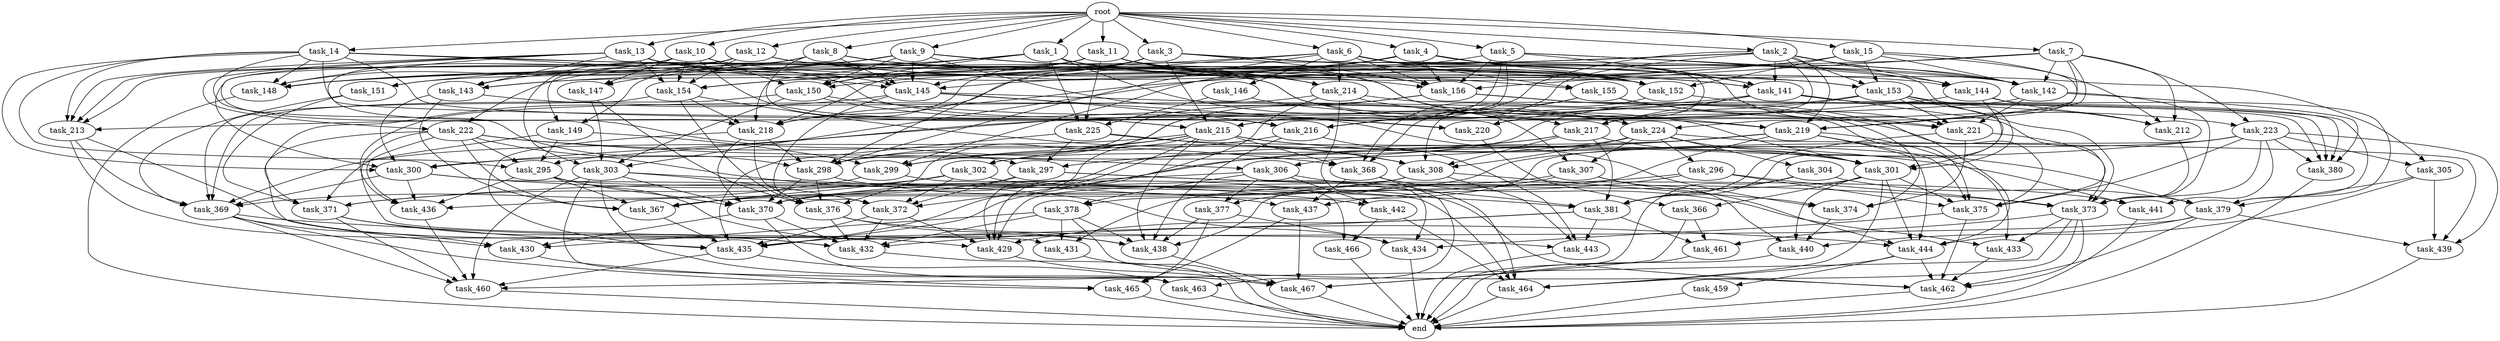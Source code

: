digraph G {
  task_214 [size="21034899459.000000"];
  task_3 [size="1073741824000.000000"];
  task_223 [size="549755813888.000000"];
  task_372 [size="237417946380.000000"];
  task_149 [size="125707267001.000000"];
  task_376 [size="465481173.000000"];
  task_381 [size="38192579105.000000"];
  task_308 [size="24752916251.000000"];
  task_374 [size="21385702262.000000"];
  task_444 [size="778827655164.000000"];
  task_12 [size="82023886416.000000"];
  task_1 [size="21037632908.000000"];
  task_464 [size="90373814382.000000"];
  task_5 [size="26744872956.000000"];
  task_431 [size="12437534365.000000"];
  task_437 [size="8589934592.000000"];
  task_371 [size="30065390926.000000"];
  task_9 [size="42185789810.000000"];
  task_152 [size="549755813888.000000"];
  task_220 [size="368293445632.000000"];
  task_436 [size="1073741824000.000000"];
  task_15 [size="14409852359.000000"];
  task_222 [size="15500398184.000000"];
  task_370 [size="8589934592.000000"];
  task_460 [size="5894616795.000000"];
  task_150 [size="406717957005.000000"];
  task_213 [size="781165978448.000000"];
  task_8 [size="13505717216.000000"];
  task_466 [size="349306367.000000"];
  root [size="0.000000"];
  task_368 [size="4685746285.000000"];
  task_153 [size="50531312525.000000"];
  task_438 [size="1073741824000.000000"];
  task_304 [size="38522965640.000000"];
  task_14 [size="28991029248.000000"];
  task_217 [size="310198364246.000000"];
  task_156 [size="8222789527.000000"];
  task_154 [size="231928233984.000000"];
  task_377 [size="303171562468.000000"];
  task_302 [size="5662844612.000000"];
  task_461 [size="282260440370.000000"];
  task_367 [size="723500938454.000000"];
  task_148 [size="367416582535.000000"];
  task_155 [size="28991029248.000000"];
  task_4 [size="8589934592.000000"];
  task_435 [size="68719476736.000000"];
  task_462 [size="782757789696.000000"];
  task_10 [size="68719476736.000000"];
  task_379 [size="980762647386.000000"];
  task_219 [size="273930258258.000000"];
  task_366 [size="28991029248.000000"];
  task_303 [size="207279643781.000000"];
  task_307 [size="368293445632.000000"];
  task_146 [size="68719476736.000000"];
  task_298 [size="10538744178.000000"];
  task_378 [size="15176617796.000000"];
  task_301 [size="68719476736.000000"];
  task_299 [size="300047625673.000000"];
  task_297 [size="1266617818225.000000"];
  task_369 [size="720162226160.000000"];
  task_218 [size="28991029248.000000"];
  task_459 [size="120882140844.000000"];
  task_440 [size="9503085289.000000"];
  task_147 [size="61329215945.000000"];
  task_212 [size="1772228528.000000"];
  task_434 [size="549755813888.000000"];
  task_465 [size="6251195588.000000"];
  task_143 [size="1642526413.000000"];
  task_2 [size="460388016725.000000"];
  task_430 [size="26515808214.000000"];
  task_432 [size="368293445632.000000"];
  task_443 [size="110168891640.000000"];
  task_433 [size="1327727613839.000000"];
  task_439 [size="104890761720.000000"];
  task_216 [size="408889418395.000000"];
  task_380 [size="91336764312.000000"];
  end [size="0.000000"];
  task_467 [size="368293445632.000000"];
  task_141 [size="16026074452.000000"];
  task_305 [size="241386667969.000000"];
  task_144 [size="134217728000.000000"];
  task_6 [size="298430045656.000000"];
  task_221 [size="1073741824000.000000"];
  task_463 [size="28991029248.000000"];
  task_225 [size="16326412690.000000"];
  task_13 [size="8589934592.000000"];
  task_300 [size="26302049075.000000"];
  task_7 [size="433630419741.000000"];
  task_375 [size="129879589054.000000"];
  task_442 [size="8589934592.000000"];
  task_441 [size="171411812653.000000"];
  task_215 [size="899494150801.000000"];
  task_145 [size="13402116335.000000"];
  task_142 [size="28978346856.000000"];
  task_429 [size="1073741824000.000000"];
  task_373 [size="658549144103.000000"];
  task_11 [size="72359112974.000000"];
  task_295 [size="2707595668.000000"];
  task_151 [size="227737001893.000000"];
  task_224 [size="782757789696.000000"];
  task_306 [size="231928233984.000000"];
  task_296 [size="25224290982.000000"];

  task_214 -> task_380 [size="75497472.000000"];
  task_214 -> task_429 [size="75497472.000000"];
  task_214 -> task_434 [size="75497472.000000"];
  task_214 -> task_436 [size="75497472.000000"];
  task_214 -> task_444 [size="75497472.000000"];
  task_3 -> task_298 [size="838860800.000000"];
  task_3 -> task_156 [size="838860800.000000"];
  task_3 -> task_301 [size="838860800.000000"];
  task_3 -> task_145 [size="838860800.000000"];
  task_3 -> task_152 [size="838860800.000000"];
  task_3 -> task_218 [size="838860800.000000"];
  task_3 -> task_215 [size="838860800.000000"];
  task_3 -> task_143 [size="838860800.000000"];
  task_223 -> task_367 [size="536870912.000000"];
  task_223 -> task_372 [size="536870912.000000"];
  task_223 -> task_441 [size="536870912.000000"];
  task_223 -> task_380 [size="536870912.000000"];
  task_223 -> task_373 [size="536870912.000000"];
  task_223 -> task_305 [size="536870912.000000"];
  task_223 -> task_375 [size="536870912.000000"];
  task_223 -> task_378 [size="536870912.000000"];
  task_223 -> task_439 [size="536870912.000000"];
  task_372 -> task_435 [size="301989888.000000"];
  task_372 -> task_432 [size="301989888.000000"];
  task_372 -> task_429 [size="301989888.000000"];
  task_149 -> task_295 [size="301989888.000000"];
  task_149 -> task_299 [size="301989888.000000"];
  task_149 -> task_371 [size="301989888.000000"];
  task_376 -> task_432 [size="33554432.000000"];
  task_376 -> task_438 [size="33554432.000000"];
  task_376 -> task_443 [size="33554432.000000"];
  task_381 -> task_429 [size="679477248.000000"];
  task_381 -> task_443 [size="679477248.000000"];
  task_381 -> task_432 [size="679477248.000000"];
  task_381 -> task_461 [size="679477248.000000"];
  task_308 -> task_374 [size="33554432.000000"];
  task_308 -> task_429 [size="33554432.000000"];
  task_308 -> task_370 [size="33554432.000000"];
  task_308 -> task_443 [size="33554432.000000"];
  task_374 -> task_440 [size="75497472.000000"];
  task_444 -> task_459 [size="536870912.000000"];
  task_444 -> task_462 [size="536870912.000000"];
  task_444 -> task_464 [size="536870912.000000"];
  task_12 -> task_141 [size="134217728.000000"];
  task_12 -> task_156 [size="134217728.000000"];
  task_12 -> task_154 [size="134217728.000000"];
  task_12 -> task_152 [size="134217728.000000"];
  task_12 -> task_300 [size="134217728.000000"];
  task_12 -> task_218 [size="134217728.000000"];
  task_12 -> task_213 [size="134217728.000000"];
  task_12 -> task_143 [size="134217728.000000"];
  task_1 -> task_219 [size="679477248.000000"];
  task_1 -> task_151 [size="679477248.000000"];
  task_1 -> task_150 [size="679477248.000000"];
  task_1 -> task_225 [size="679477248.000000"];
  task_1 -> task_218 [size="679477248.000000"];
  task_1 -> task_217 [size="679477248.000000"];
  task_1 -> task_305 [size="679477248.000000"];
  task_1 -> task_222 [size="679477248.000000"];
  task_1 -> task_153 [size="679477248.000000"];
  task_464 -> end [size="1.000000"];
  task_5 -> task_298 [size="536870912.000000"];
  task_5 -> task_156 [size="536870912.000000"];
  task_5 -> task_303 [size="536870912.000000"];
  task_5 -> task_142 [size="536870912.000000"];
  task_5 -> task_141 [size="536870912.000000"];
  task_5 -> task_215 [size="536870912.000000"];
  task_5 -> task_144 [size="536870912.000000"];
  task_431 -> end [size="1.000000"];
  task_437 -> task_465 [size="33554432.000000"];
  task_437 -> task_467 [size="33554432.000000"];
  task_371 -> task_435 [size="536870912.000000"];
  task_371 -> task_432 [size="536870912.000000"];
  task_371 -> task_460 [size="536870912.000000"];
  task_9 -> task_150 [size="679477248.000000"];
  task_9 -> task_148 [size="679477248.000000"];
  task_9 -> task_149 [size="679477248.000000"];
  task_9 -> task_145 [size="679477248.000000"];
  task_9 -> task_141 [size="679477248.000000"];
  task_9 -> task_221 [size="679477248.000000"];
  task_9 -> task_307 [size="679477248.000000"];
  task_9 -> task_147 [size="679477248.000000"];
  task_152 -> task_380 [size="536870912.000000"];
  task_152 -> task_368 [size="536870912.000000"];
  task_220 -> task_366 [size="411041792.000000"];
  task_436 -> task_460 [size="838860800.000000"];
  task_15 -> task_219 [size="75497472.000000"];
  task_15 -> task_212 [size="75497472.000000"];
  task_15 -> task_145 [size="75497472.000000"];
  task_15 -> task_142 [size="75497472.000000"];
  task_15 -> task_152 [size="75497472.000000"];
  task_15 -> task_218 [size="75497472.000000"];
  task_15 -> task_153 [size="75497472.000000"];
  task_222 -> task_430 [size="838860800.000000"];
  task_222 -> task_367 [size="838860800.000000"];
  task_222 -> task_434 [size="838860800.000000"];
  task_222 -> task_306 [size="838860800.000000"];
  task_222 -> task_368 [size="838860800.000000"];
  task_222 -> task_431 [size="838860800.000000"];
  task_222 -> task_295 [size="838860800.000000"];
  task_222 -> task_436 [size="838860800.000000"];
  task_370 -> task_430 [size="33554432.000000"];
  task_370 -> task_432 [size="33554432.000000"];
  task_370 -> task_467 [size="33554432.000000"];
  task_460 -> end [size="1.000000"];
  task_150 -> task_220 [size="838860800.000000"];
  task_150 -> task_369 [size="838860800.000000"];
  task_150 -> task_374 [size="838860800.000000"];
  task_150 -> task_303 [size="838860800.000000"];
  task_213 -> task_369 [size="838860800.000000"];
  task_213 -> task_432 [size="838860800.000000"];
  task_213 -> task_429 [size="838860800.000000"];
  task_8 -> task_148 [size="411041792.000000"];
  task_8 -> task_145 [size="411041792.000000"];
  task_8 -> task_142 [size="411041792.000000"];
  task_8 -> task_215 [size="411041792.000000"];
  task_8 -> task_214 [size="411041792.000000"];
  task_8 -> task_303 [size="411041792.000000"];
  task_8 -> task_143 [size="411041792.000000"];
  task_466 -> end [size="1.000000"];
  root -> task_12 [size="1.000000"];
  root -> task_7 [size="1.000000"];
  root -> task_1 [size="1.000000"];
  root -> task_8 [size="1.000000"];
  root -> task_4 [size="1.000000"];
  root -> task_5 [size="1.000000"];
  root -> task_11 [size="1.000000"];
  root -> task_3 [size="1.000000"];
  root -> task_13 [size="1.000000"];
  root -> task_14 [size="1.000000"];
  root -> task_6 [size="1.000000"];
  root -> task_9 [size="1.000000"];
  root -> task_15 [size="1.000000"];
  root -> task_2 [size="1.000000"];
  root -> task_10 [size="1.000000"];
  task_368 -> task_433 [size="75497472.000000"];
  task_368 -> task_437 [size="75497472.000000"];
  task_368 -> task_463 [size="75497472.000000"];
  task_153 -> task_217 [size="838860800.000000"];
  task_153 -> task_212 [size="838860800.000000"];
  task_153 -> task_221 [size="838860800.000000"];
  task_153 -> task_373 [size="838860800.000000"];
  task_153 -> task_302 [size="838860800.000000"];
  task_153 -> task_301 [size="838860800.000000"];
  task_438 -> task_467 [size="838860800.000000"];
  task_304 -> task_379 [size="33554432.000000"];
  task_304 -> task_467 [size="33554432.000000"];
  task_304 -> task_381 [size="33554432.000000"];
  task_14 -> task_219 [size="75497472.000000"];
  task_14 -> task_148 [size="75497472.000000"];
  task_14 -> task_213 [size="75497472.000000"];
  task_14 -> task_145 [size="75497472.000000"];
  task_14 -> task_298 [size="75497472.000000"];
  task_14 -> task_300 [size="75497472.000000"];
  task_14 -> task_221 [size="75497472.000000"];
  task_14 -> task_295 [size="75497472.000000"];
  task_14 -> task_153 [size="75497472.000000"];
  task_14 -> task_216 [size="75497472.000000"];
  task_217 -> task_308 [size="301989888.000000"];
  task_217 -> task_301 [size="301989888.000000"];
  task_217 -> task_302 [size="301989888.000000"];
  task_217 -> task_297 [size="301989888.000000"];
  task_217 -> task_381 [size="301989888.000000"];
  task_156 -> task_374 [size="134217728.000000"];
  task_156 -> task_298 [size="134217728.000000"];
  task_156 -> task_375 [size="134217728.000000"];
  task_156 -> task_376 [size="134217728.000000"];
  task_154 -> task_369 [size="301989888.000000"];
  task_154 -> task_218 [size="301989888.000000"];
  task_154 -> task_376 [size="301989888.000000"];
  task_154 -> task_308 [size="301989888.000000"];
  task_377 -> task_434 [size="679477248.000000"];
  task_377 -> task_465 [size="679477248.000000"];
  task_377 -> task_438 [size="679477248.000000"];
  task_302 -> task_367 [size="301989888.000000"];
  task_302 -> task_372 [size="301989888.000000"];
  task_302 -> task_371 [size="301989888.000000"];
  task_302 -> task_464 [size="301989888.000000"];
  task_461 -> end [size="1.000000"];
  task_367 -> task_435 [size="679477248.000000"];
  task_148 -> end [size="1.000000"];
  task_155 -> task_223 [size="75497472.000000"];
  task_155 -> task_221 [size="75497472.000000"];
  task_155 -> task_216 [size="75497472.000000"];
  task_155 -> task_368 [size="75497472.000000"];
  task_4 -> task_156 [size="33554432.000000"];
  task_4 -> task_148 [size="33554432.000000"];
  task_4 -> task_154 [size="33554432.000000"];
  task_4 -> task_142 [size="33554432.000000"];
  task_4 -> task_152 [size="33554432.000000"];
  task_4 -> task_141 [size="33554432.000000"];
  task_4 -> task_299 [size="33554432.000000"];
  task_435 -> task_463 [size="134217728.000000"];
  task_435 -> task_460 [size="134217728.000000"];
  task_462 -> end [size="1.000000"];
  task_10 -> task_148 [size="134217728.000000"];
  task_10 -> task_150 [size="134217728.000000"];
  task_10 -> task_213 [size="134217728.000000"];
  task_10 -> task_152 [size="134217728.000000"];
  task_10 -> task_154 [size="134217728.000000"];
  task_10 -> task_215 [size="134217728.000000"];
  task_10 -> task_147 [size="134217728.000000"];
  task_379 -> task_435 [size="679477248.000000"];
  task_379 -> task_462 [size="679477248.000000"];
  task_379 -> task_439 [size="679477248.000000"];
  task_379 -> task_444 [size="679477248.000000"];
  task_219 -> task_444 [size="209715200.000000"];
  task_219 -> task_306 [size="209715200.000000"];
  task_219 -> task_435 [size="209715200.000000"];
  task_219 -> task_370 [size="209715200.000000"];
  task_219 -> task_433 [size="209715200.000000"];
  task_219 -> task_375 [size="209715200.000000"];
  task_219 -> task_438 [size="209715200.000000"];
  task_366 -> task_467 [size="75497472.000000"];
  task_366 -> task_461 [size="75497472.000000"];
  task_303 -> task_372 [size="209715200.000000"];
  task_303 -> task_463 [size="209715200.000000"];
  task_303 -> task_467 [size="209715200.000000"];
  task_303 -> task_381 [size="209715200.000000"];
  task_303 -> task_370 [size="209715200.000000"];
  task_303 -> task_460 [size="209715200.000000"];
  task_307 -> task_377 [size="411041792.000000"];
  task_307 -> task_444 [size="411041792.000000"];
  task_307 -> task_440 [size="411041792.000000"];
  task_307 -> task_370 [size="411041792.000000"];
  task_146 -> task_224 [size="134217728.000000"];
  task_146 -> task_225 [size="134217728.000000"];
  task_298 -> task_437 [size="536870912.000000"];
  task_298 -> task_376 [size="536870912.000000"];
  task_298 -> task_370 [size="536870912.000000"];
  task_378 -> task_430 [size="75497472.000000"];
  task_378 -> task_431 [size="75497472.000000"];
  task_378 -> task_462 [size="75497472.000000"];
  task_378 -> task_432 [size="75497472.000000"];
  task_378 -> task_438 [size="75497472.000000"];
  task_301 -> task_444 [size="134217728.000000"];
  task_301 -> task_464 [size="134217728.000000"];
  task_301 -> task_431 [size="134217728.000000"];
  task_301 -> task_375 [size="134217728.000000"];
  task_301 -> task_366 [size="134217728.000000"];
  task_301 -> task_440 [size="134217728.000000"];
  task_299 -> task_369 [size="209715200.000000"];
  task_299 -> task_466 [size="209715200.000000"];
  task_297 -> task_373 [size="838860800.000000"];
  task_297 -> task_367 [size="838860800.000000"];
  task_297 -> task_372 [size="838860800.000000"];
  task_297 -> task_441 [size="838860800.000000"];
  task_369 -> task_430 [size="536870912.000000"];
  task_369 -> task_444 [size="536870912.000000"];
  task_369 -> task_465 [size="536870912.000000"];
  task_369 -> task_460 [size="536870912.000000"];
  task_218 -> task_298 [size="75497472.000000"];
  task_218 -> task_376 [size="75497472.000000"];
  task_218 -> task_370 [size="75497472.000000"];
  task_218 -> task_435 [size="75497472.000000"];
  task_459 -> end [size="1.000000"];
  task_440 -> end [size="1.000000"];
  task_147 -> task_376 [size="75497472.000000"];
  task_147 -> task_303 [size="75497472.000000"];
  task_212 -> task_373 [size="33554432.000000"];
  task_434 -> end [size="1.000000"];
  task_465 -> end [size="1.000000"];
  task_143 -> task_300 [size="75497472.000000"];
  task_143 -> task_367 [size="75497472.000000"];
  task_143 -> task_224 [size="75497472.000000"];
  task_2 -> task_219 [size="679477248.000000"];
  task_2 -> task_150 [size="679477248.000000"];
  task_2 -> task_141 [size="679477248.000000"];
  task_2 -> task_142 [size="679477248.000000"];
  task_2 -> task_220 [size="679477248.000000"];
  task_2 -> task_144 [size="679477248.000000"];
  task_2 -> task_215 [size="679477248.000000"];
  task_2 -> task_143 [size="679477248.000000"];
  task_2 -> task_216 [size="679477248.000000"];
  task_2 -> task_153 [size="679477248.000000"];
  task_430 -> task_465 [size="679477248.000000"];
  task_432 -> end [size="1.000000"];
  task_443 -> end [size="1.000000"];
  task_433 -> task_462 [size="838860800.000000"];
  task_439 -> end [size="1.000000"];
  task_216 -> task_299 [size="301989888.000000"];
  task_216 -> task_438 [size="301989888.000000"];
  task_216 -> task_443 [size="301989888.000000"];
  task_380 -> end [size="1.000000"];
  task_467 -> end [size="1.000000"];
  task_141 -> task_379 [size="301989888.000000"];
  task_141 -> task_217 [size="301989888.000000"];
  task_141 -> task_380 [size="301989888.000000"];
  task_141 -> task_220 [size="301989888.000000"];
  task_141 -> task_295 [size="301989888.000000"];
  task_141 -> task_375 [size="301989888.000000"];
  task_305 -> task_379 [size="411041792.000000"];
  task_305 -> task_439 [size="411041792.000000"];
  task_305 -> task_440 [size="411041792.000000"];
  task_144 -> task_300 [size="209715200.000000"];
  task_144 -> task_379 [size="209715200.000000"];
  task_144 -> task_212 [size="209715200.000000"];
  task_144 -> task_381 [size="209715200.000000"];
  task_6 -> task_154 [size="209715200.000000"];
  task_6 -> task_298 [size="209715200.000000"];
  task_6 -> task_156 [size="209715200.000000"];
  task_6 -> task_146 [size="209715200.000000"];
  task_6 -> task_155 [size="209715200.000000"];
  task_6 -> task_221 [size="209715200.000000"];
  task_6 -> task_152 [size="209715200.000000"];
  task_6 -> task_308 [size="209715200.000000"];
  task_6 -> task_218 [size="209715200.000000"];
  task_6 -> task_214 [size="209715200.000000"];
  task_221 -> task_373 [size="838860800.000000"];
  task_221 -> task_374 [size="838860800.000000"];
  task_221 -> task_381 [size="838860800.000000"];
  task_463 -> end [size="1.000000"];
  task_225 -> task_308 [size="301989888.000000"];
  task_225 -> task_301 [size="301989888.000000"];
  task_225 -> task_297 [size="301989888.000000"];
  task_225 -> task_435 [size="301989888.000000"];
  task_13 -> task_148 [size="33554432.000000"];
  task_13 -> task_154 [size="33554432.000000"];
  task_13 -> task_145 [size="33554432.000000"];
  task_13 -> task_297 [size="33554432.000000"];
  task_13 -> task_224 [size="33554432.000000"];
  task_13 -> task_213 [size="33554432.000000"];
  task_13 -> task_152 [size="33554432.000000"];
  task_13 -> task_222 [size="33554432.000000"];
  task_13 -> task_143 [size="33554432.000000"];
  task_13 -> task_301 [size="33554432.000000"];
  task_300 -> task_369 [size="838860800.000000"];
  task_300 -> task_436 [size="838860800.000000"];
  task_300 -> task_442 [size="838860800.000000"];
  task_300 -> task_464 [size="838860800.000000"];
  task_7 -> task_219 [size="411041792.000000"];
  task_7 -> task_156 [size="411041792.000000"];
  task_7 -> task_212 [size="411041792.000000"];
  task_7 -> task_148 [size="411041792.000000"];
  task_7 -> task_142 [size="411041792.000000"];
  task_7 -> task_224 [size="411041792.000000"];
  task_7 -> task_223 [size="411041792.000000"];
  task_375 -> task_434 [size="411041792.000000"];
  task_375 -> task_462 [size="411041792.000000"];
  task_442 -> task_466 [size="33554432.000000"];
  task_442 -> task_464 [size="33554432.000000"];
  task_441 -> end [size="1.000000"];
  task_215 -> task_379 [size="838860800.000000"];
  task_215 -> task_298 [size="838860800.000000"];
  task_215 -> task_299 [size="838860800.000000"];
  task_215 -> task_441 [size="838860800.000000"];
  task_215 -> task_368 [size="838860800.000000"];
  task_215 -> task_369 [size="838860800.000000"];
  task_215 -> task_435 [size="838860800.000000"];
  task_215 -> task_429 [size="838860800.000000"];
  task_215 -> task_438 [size="838860800.000000"];
  task_145 -> task_220 [size="209715200.000000"];
  task_145 -> task_371 [size="209715200.000000"];
  task_145 -> task_372 [size="209715200.000000"];
  task_145 -> task_375 [size="209715200.000000"];
  task_145 -> task_216 [size="209715200.000000"];
  task_142 -> task_373 [size="536870912.000000"];
  task_142 -> task_213 [size="536870912.000000"];
  task_142 -> task_221 [size="536870912.000000"];
  task_142 -> task_380 [size="536870912.000000"];
  task_429 -> task_467 [size="838860800.000000"];
  task_373 -> task_460 [size="679477248.000000"];
  task_373 -> task_461 [size="679477248.000000"];
  task_373 -> task_462 [size="679477248.000000"];
  task_373 -> task_433 [size="679477248.000000"];
  task_373 -> task_464 [size="679477248.000000"];
  task_11 -> task_155 [size="209715200.000000"];
  task_11 -> task_151 [size="209715200.000000"];
  task_11 -> task_150 [size="209715200.000000"];
  task_11 -> task_149 [size="209715200.000000"];
  task_11 -> task_225 [size="209715200.000000"];
  task_11 -> task_152 [size="209715200.000000"];
  task_11 -> task_218 [size="209715200.000000"];
  task_11 -> task_214 [size="209715200.000000"];
  task_11 -> task_144 [size="209715200.000000"];
  task_11 -> task_156 [size="209715200.000000"];
  task_295 -> task_367 [size="134217728.000000"];
  task_295 -> task_462 [size="134217728.000000"];
  task_295 -> task_370 [size="134217728.000000"];
  task_295 -> task_438 [size="134217728.000000"];
  task_295 -> task_436 [size="134217728.000000"];
  task_151 -> task_369 [size="209715200.000000"];
  task_151 -> task_371 [size="209715200.000000"];
  task_224 -> task_301 [size="679477248.000000"];
  task_224 -> task_307 [size="679477248.000000"];
  task_224 -> task_300 [size="679477248.000000"];
  task_224 -> task_308 [size="679477248.000000"];
  task_224 -> task_304 [size="679477248.000000"];
  task_224 -> task_296 [size="679477248.000000"];
  task_224 -> task_439 [size="679477248.000000"];
  task_306 -> task_377 [size="301989888.000000"];
  task_306 -> task_371 [size="301989888.000000"];
  task_306 -> task_378 [size="301989888.000000"];
  task_306 -> task_381 [size="301989888.000000"];
  task_306 -> task_442 [size="301989888.000000"];
  task_296 -> task_373 [size="33554432.000000"];
  task_296 -> task_436 [size="33554432.000000"];
  task_296 -> task_437 [size="33554432.000000"];
  task_296 -> task_375 [size="33554432.000000"];
}

